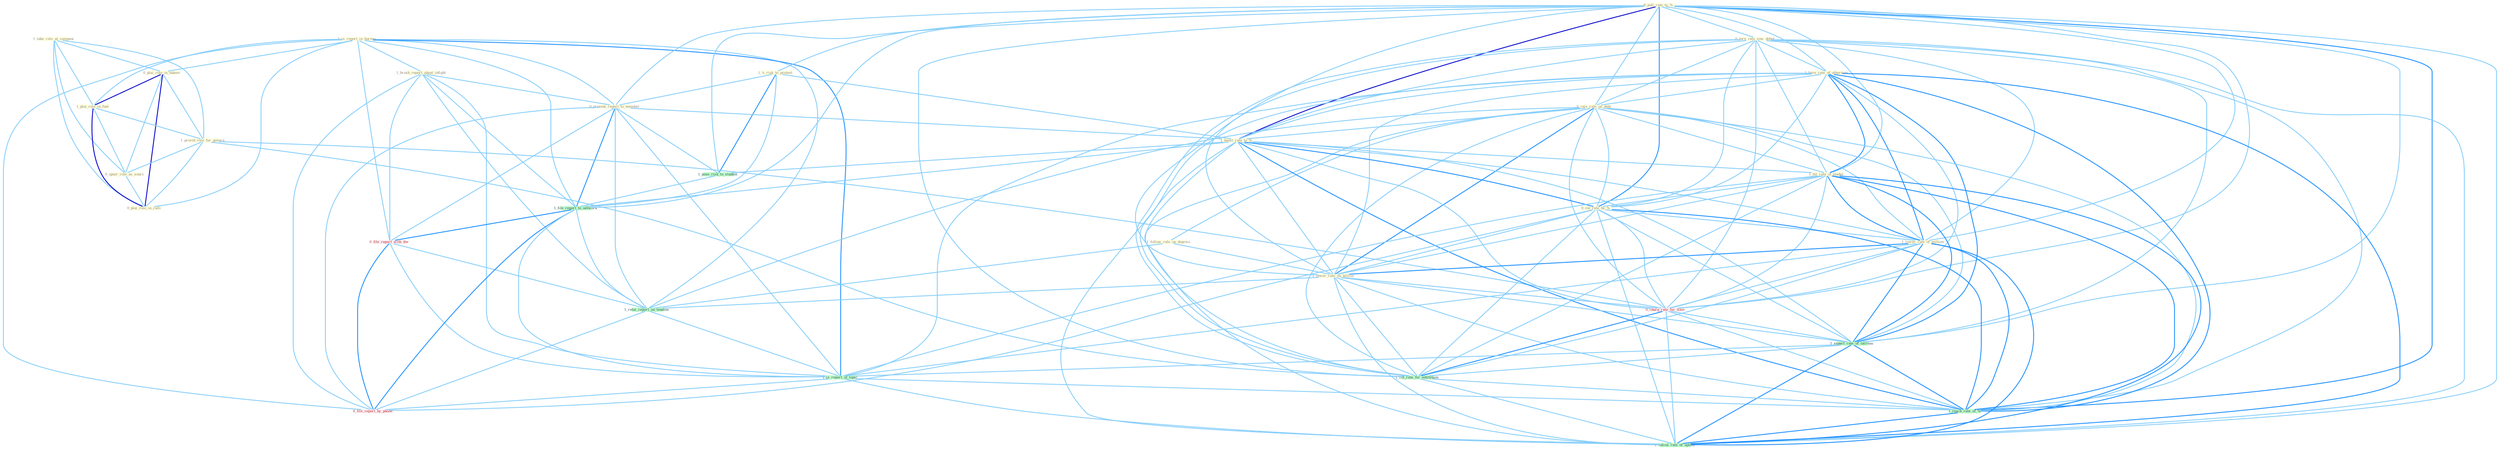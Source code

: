Graph G{ 
    node
    [shape=polygon,style=filled,width=.5,height=.06,color="#BDFCC9",fixedsize=true,fontsize=4,
    fontcolor="#2f4f4f"];
    {node
    [color="#ffffe0", fontcolor="#8b7d6b"] "1_is_report_in_bureau " "1_take_role_at_compani " "0_pull_rate_to_% " "1_'s_risk_to_protest " "1_brush_report_about_infight " "0_present_report_to_member " "0_turn_rate_sinc_debut " "0_plai_role_in_takeov " "1_plai_role_in_fuel " "1_provid_role_for_govern " "0_ignor_role_as_sourc " "1_have_rate_of_othernum " "0_rais_rate_on_debt " "1_boost_rate_to_% " "1_hit_rate_of_leader " "1_follow_rule_on_depreci " "0_cut_rate_by_% " "1_lower_rate_of_million " "0_plai_role_in_ralli " "1_lower_rate_on_billion "}
{node [color="#fff0f5", fontcolor="#b22222"] "0_file_report_with_the " "0_charg_rate_for_time " "0_file_report_by_phone "}
edge [color="#B0E2FF"];

	"1_is_report_in_bureau " -- "1_brush_report_about_infight " [w="1", color="#87cefa" ];
	"1_is_report_in_bureau " -- "0_present_report_to_member " [w="1", color="#87cefa" ];
	"1_is_report_in_bureau " -- "0_plai_role_in_takeov " [w="1", color="#87cefa" ];
	"1_is_report_in_bureau " -- "1_plai_role_in_fuel " [w="1", color="#87cefa" ];
	"1_is_report_in_bureau " -- "0_plai_role_in_ralli " [w="1", color="#87cefa" ];
	"1_is_report_in_bureau " -- "1_file_report_to_network " [w="1", color="#87cefa" ];
	"1_is_report_in_bureau " -- "0_file_report_with_the " [w="1", color="#87cefa" ];
	"1_is_report_in_bureau " -- "1_relai_report_on_tendenc " [w="1", color="#87cefa" ];
	"1_is_report_in_bureau " -- "1_is_report_of_topic " [w="2", color="#1e90ff" , len=0.8];
	"1_is_report_in_bureau " -- "0_file_report_by_phone " [w="1", color="#87cefa" ];
	"1_take_role_at_compani " -- "0_plai_role_in_takeov " [w="1", color="#87cefa" ];
	"1_take_role_at_compani " -- "1_plai_role_in_fuel " [w="1", color="#87cefa" ];
	"1_take_role_at_compani " -- "1_provid_role_for_govern " [w="1", color="#87cefa" ];
	"1_take_role_at_compani " -- "0_ignor_role_as_sourc " [w="1", color="#87cefa" ];
	"1_take_role_at_compani " -- "0_plai_role_in_ralli " [w="1", color="#87cefa" ];
	"0_pull_rate_to_% " -- "1_'s_risk_to_protest " [w="1", color="#87cefa" ];
	"0_pull_rate_to_% " -- "0_present_report_to_member " [w="1", color="#87cefa" ];
	"0_pull_rate_to_% " -- "0_turn_rate_sinc_debut " [w="1", color="#87cefa" ];
	"0_pull_rate_to_% " -- "1_have_rate_of_othernum " [w="1", color="#87cefa" ];
	"0_pull_rate_to_% " -- "0_rais_rate_on_debt " [w="1", color="#87cefa" ];
	"0_pull_rate_to_% " -- "1_boost_rate_to_% " [w="3", color="#0000cd" , len=0.6];
	"0_pull_rate_to_% " -- "1_hit_rate_of_leader " [w="1", color="#87cefa" ];
	"0_pull_rate_to_% " -- "0_cut_rate_by_% " [w="2", color="#1e90ff" , len=0.8];
	"0_pull_rate_to_% " -- "1_lower_rate_of_million " [w="1", color="#87cefa" ];
	"0_pull_rate_to_% " -- "1_lower_rate_on_billion " [w="1", color="#87cefa" ];
	"0_pull_rate_to_% " -- "1_pose_risk_to_student " [w="1", color="#87cefa" ];
	"0_pull_rate_to_% " -- "1_file_report_to_network " [w="1", color="#87cefa" ];
	"0_pull_rate_to_% " -- "0_charg_rate_for_time " [w="1", color="#87cefa" ];
	"0_pull_rate_to_% " -- "1_expect_rate_of_increas " [w="1", color="#87cefa" ];
	"0_pull_rate_to_% " -- "1_lift_rate_for_entitynam " [w="1", color="#87cefa" ];
	"0_pull_rate_to_% " -- "1_reach_rate_of_% " [w="2", color="#1e90ff" , len=0.8];
	"0_pull_rate_to_% " -- "1_calcul_rate_of_option " [w="1", color="#87cefa" ];
	"1_'s_risk_to_protest " -- "0_present_report_to_member " [w="1", color="#87cefa" ];
	"1_'s_risk_to_protest " -- "1_boost_rate_to_% " [w="1", color="#87cefa" ];
	"1_'s_risk_to_protest " -- "1_pose_risk_to_student " [w="2", color="#1e90ff" , len=0.8];
	"1_'s_risk_to_protest " -- "1_file_report_to_network " [w="1", color="#87cefa" ];
	"1_brush_report_about_infight " -- "0_present_report_to_member " [w="1", color="#87cefa" ];
	"1_brush_report_about_infight " -- "1_file_report_to_network " [w="1", color="#87cefa" ];
	"1_brush_report_about_infight " -- "0_file_report_with_the " [w="1", color="#87cefa" ];
	"1_brush_report_about_infight " -- "1_relai_report_on_tendenc " [w="1", color="#87cefa" ];
	"1_brush_report_about_infight " -- "1_is_report_of_topic " [w="1", color="#87cefa" ];
	"1_brush_report_about_infight " -- "0_file_report_by_phone " [w="1", color="#87cefa" ];
	"0_present_report_to_member " -- "1_boost_rate_to_% " [w="1", color="#87cefa" ];
	"0_present_report_to_member " -- "1_pose_risk_to_student " [w="1", color="#87cefa" ];
	"0_present_report_to_member " -- "1_file_report_to_network " [w="2", color="#1e90ff" , len=0.8];
	"0_present_report_to_member " -- "0_file_report_with_the " [w="1", color="#87cefa" ];
	"0_present_report_to_member " -- "1_relai_report_on_tendenc " [w="1", color="#87cefa" ];
	"0_present_report_to_member " -- "1_is_report_of_topic " [w="1", color="#87cefa" ];
	"0_present_report_to_member " -- "0_file_report_by_phone " [w="1", color="#87cefa" ];
	"0_turn_rate_sinc_debut " -- "1_have_rate_of_othernum " [w="1", color="#87cefa" ];
	"0_turn_rate_sinc_debut " -- "0_rais_rate_on_debt " [w="1", color="#87cefa" ];
	"0_turn_rate_sinc_debut " -- "1_boost_rate_to_% " [w="1", color="#87cefa" ];
	"0_turn_rate_sinc_debut " -- "1_hit_rate_of_leader " [w="1", color="#87cefa" ];
	"0_turn_rate_sinc_debut " -- "0_cut_rate_by_% " [w="1", color="#87cefa" ];
	"0_turn_rate_sinc_debut " -- "1_lower_rate_of_million " [w="1", color="#87cefa" ];
	"0_turn_rate_sinc_debut " -- "1_lower_rate_on_billion " [w="1", color="#87cefa" ];
	"0_turn_rate_sinc_debut " -- "0_charg_rate_for_time " [w="1", color="#87cefa" ];
	"0_turn_rate_sinc_debut " -- "1_expect_rate_of_increas " [w="1", color="#87cefa" ];
	"0_turn_rate_sinc_debut " -- "1_lift_rate_for_entitynam " [w="1", color="#87cefa" ];
	"0_turn_rate_sinc_debut " -- "1_reach_rate_of_% " [w="1", color="#87cefa" ];
	"0_turn_rate_sinc_debut " -- "1_calcul_rate_of_option " [w="1", color="#87cefa" ];
	"0_plai_role_in_takeov " -- "1_plai_role_in_fuel " [w="3", color="#0000cd" , len=0.6];
	"0_plai_role_in_takeov " -- "1_provid_role_for_govern " [w="1", color="#87cefa" ];
	"0_plai_role_in_takeov " -- "0_ignor_role_as_sourc " [w="1", color="#87cefa" ];
	"0_plai_role_in_takeov " -- "0_plai_role_in_ralli " [w="3", color="#0000cd" , len=0.6];
	"1_plai_role_in_fuel " -- "1_provid_role_for_govern " [w="1", color="#87cefa" ];
	"1_plai_role_in_fuel " -- "0_ignor_role_as_sourc " [w="1", color="#87cefa" ];
	"1_plai_role_in_fuel " -- "0_plai_role_in_ralli " [w="3", color="#0000cd" , len=0.6];
	"1_provid_role_for_govern " -- "0_ignor_role_as_sourc " [w="1", color="#87cefa" ];
	"1_provid_role_for_govern " -- "0_plai_role_in_ralli " [w="1", color="#87cefa" ];
	"1_provid_role_for_govern " -- "0_charg_rate_for_time " [w="1", color="#87cefa" ];
	"1_provid_role_for_govern " -- "1_lift_rate_for_entitynam " [w="1", color="#87cefa" ];
	"0_ignor_role_as_sourc " -- "0_plai_role_in_ralli " [w="1", color="#87cefa" ];
	"1_have_rate_of_othernum " -- "0_rais_rate_on_debt " [w="1", color="#87cefa" ];
	"1_have_rate_of_othernum " -- "1_boost_rate_to_% " [w="1", color="#87cefa" ];
	"1_have_rate_of_othernum " -- "1_hit_rate_of_leader " [w="2", color="#1e90ff" , len=0.8];
	"1_have_rate_of_othernum " -- "0_cut_rate_by_% " [w="1", color="#87cefa" ];
	"1_have_rate_of_othernum " -- "1_lower_rate_of_million " [w="2", color="#1e90ff" , len=0.8];
	"1_have_rate_of_othernum " -- "1_lower_rate_on_billion " [w="1", color="#87cefa" ];
	"1_have_rate_of_othernum " -- "0_charg_rate_for_time " [w="1", color="#87cefa" ];
	"1_have_rate_of_othernum " -- "1_expect_rate_of_increas " [w="2", color="#1e90ff" , len=0.8];
	"1_have_rate_of_othernum " -- "1_lift_rate_for_entitynam " [w="1", color="#87cefa" ];
	"1_have_rate_of_othernum " -- "1_is_report_of_topic " [w="1", color="#87cefa" ];
	"1_have_rate_of_othernum " -- "1_reach_rate_of_% " [w="2", color="#1e90ff" , len=0.8];
	"1_have_rate_of_othernum " -- "1_calcul_rate_of_option " [w="2", color="#1e90ff" , len=0.8];
	"0_rais_rate_on_debt " -- "1_boost_rate_to_% " [w="1", color="#87cefa" ];
	"0_rais_rate_on_debt " -- "1_hit_rate_of_leader " [w="1", color="#87cefa" ];
	"0_rais_rate_on_debt " -- "1_follow_rule_on_depreci " [w="1", color="#87cefa" ];
	"0_rais_rate_on_debt " -- "0_cut_rate_by_% " [w="1", color="#87cefa" ];
	"0_rais_rate_on_debt " -- "1_lower_rate_of_million " [w="1", color="#87cefa" ];
	"0_rais_rate_on_debt " -- "1_lower_rate_on_billion " [w="2", color="#1e90ff" , len=0.8];
	"0_rais_rate_on_debt " -- "0_charg_rate_for_time " [w="1", color="#87cefa" ];
	"0_rais_rate_on_debt " -- "1_expect_rate_of_increas " [w="1", color="#87cefa" ];
	"0_rais_rate_on_debt " -- "1_relai_report_on_tendenc " [w="1", color="#87cefa" ];
	"0_rais_rate_on_debt " -- "1_lift_rate_for_entitynam " [w="1", color="#87cefa" ];
	"0_rais_rate_on_debt " -- "1_reach_rate_of_% " [w="1", color="#87cefa" ];
	"0_rais_rate_on_debt " -- "1_calcul_rate_of_option " [w="1", color="#87cefa" ];
	"1_boost_rate_to_% " -- "1_hit_rate_of_leader " [w="1", color="#87cefa" ];
	"1_boost_rate_to_% " -- "0_cut_rate_by_% " [w="2", color="#1e90ff" , len=0.8];
	"1_boost_rate_to_% " -- "1_lower_rate_of_million " [w="1", color="#87cefa" ];
	"1_boost_rate_to_% " -- "1_lower_rate_on_billion " [w="1", color="#87cefa" ];
	"1_boost_rate_to_% " -- "1_pose_risk_to_student " [w="1", color="#87cefa" ];
	"1_boost_rate_to_% " -- "1_file_report_to_network " [w="1", color="#87cefa" ];
	"1_boost_rate_to_% " -- "0_charg_rate_for_time " [w="1", color="#87cefa" ];
	"1_boost_rate_to_% " -- "1_expect_rate_of_increas " [w="1", color="#87cefa" ];
	"1_boost_rate_to_% " -- "1_lift_rate_for_entitynam " [w="1", color="#87cefa" ];
	"1_boost_rate_to_% " -- "1_reach_rate_of_% " [w="2", color="#1e90ff" , len=0.8];
	"1_boost_rate_to_% " -- "1_calcul_rate_of_option " [w="1", color="#87cefa" ];
	"1_hit_rate_of_leader " -- "0_cut_rate_by_% " [w="1", color="#87cefa" ];
	"1_hit_rate_of_leader " -- "1_lower_rate_of_million " [w="2", color="#1e90ff" , len=0.8];
	"1_hit_rate_of_leader " -- "1_lower_rate_on_billion " [w="1", color="#87cefa" ];
	"1_hit_rate_of_leader " -- "0_charg_rate_for_time " [w="1", color="#87cefa" ];
	"1_hit_rate_of_leader " -- "1_expect_rate_of_increas " [w="2", color="#1e90ff" , len=0.8];
	"1_hit_rate_of_leader " -- "1_lift_rate_for_entitynam " [w="1", color="#87cefa" ];
	"1_hit_rate_of_leader " -- "1_is_report_of_topic " [w="1", color="#87cefa" ];
	"1_hit_rate_of_leader " -- "1_reach_rate_of_% " [w="2", color="#1e90ff" , len=0.8];
	"1_hit_rate_of_leader " -- "1_calcul_rate_of_option " [w="2", color="#1e90ff" , len=0.8];
	"1_follow_rule_on_depreci " -- "1_lower_rate_on_billion " [w="1", color="#87cefa" ];
	"1_follow_rule_on_depreci " -- "1_relai_report_on_tendenc " [w="1", color="#87cefa" ];
	"0_cut_rate_by_% " -- "1_lower_rate_of_million " [w="1", color="#87cefa" ];
	"0_cut_rate_by_% " -- "1_lower_rate_on_billion " [w="1", color="#87cefa" ];
	"0_cut_rate_by_% " -- "0_charg_rate_for_time " [w="1", color="#87cefa" ];
	"0_cut_rate_by_% " -- "1_expect_rate_of_increas " [w="1", color="#87cefa" ];
	"0_cut_rate_by_% " -- "1_lift_rate_for_entitynam " [w="1", color="#87cefa" ];
	"0_cut_rate_by_% " -- "1_reach_rate_of_% " [w="2", color="#1e90ff" , len=0.8];
	"0_cut_rate_by_% " -- "0_file_report_by_phone " [w="1", color="#87cefa" ];
	"0_cut_rate_by_% " -- "1_calcul_rate_of_option " [w="1", color="#87cefa" ];
	"1_lower_rate_of_million " -- "1_lower_rate_on_billion " [w="2", color="#1e90ff" , len=0.8];
	"1_lower_rate_of_million " -- "0_charg_rate_for_time " [w="1", color="#87cefa" ];
	"1_lower_rate_of_million " -- "1_expect_rate_of_increas " [w="2", color="#1e90ff" , len=0.8];
	"1_lower_rate_of_million " -- "1_lift_rate_for_entitynam " [w="1", color="#87cefa" ];
	"1_lower_rate_of_million " -- "1_is_report_of_topic " [w="1", color="#87cefa" ];
	"1_lower_rate_of_million " -- "1_reach_rate_of_% " [w="2", color="#1e90ff" , len=0.8];
	"1_lower_rate_of_million " -- "1_calcul_rate_of_option " [w="2", color="#1e90ff" , len=0.8];
	"1_lower_rate_on_billion " -- "0_charg_rate_for_time " [w="1", color="#87cefa" ];
	"1_lower_rate_on_billion " -- "1_expect_rate_of_increas " [w="1", color="#87cefa" ];
	"1_lower_rate_on_billion " -- "1_relai_report_on_tendenc " [w="1", color="#87cefa" ];
	"1_lower_rate_on_billion " -- "1_lift_rate_for_entitynam " [w="1", color="#87cefa" ];
	"1_lower_rate_on_billion " -- "1_reach_rate_of_% " [w="1", color="#87cefa" ];
	"1_lower_rate_on_billion " -- "1_calcul_rate_of_option " [w="1", color="#87cefa" ];
	"1_pose_risk_to_student " -- "1_file_report_to_network " [w="1", color="#87cefa" ];
	"1_file_report_to_network " -- "0_file_report_with_the " [w="2", color="#1e90ff" , len=0.8];
	"1_file_report_to_network " -- "1_relai_report_on_tendenc " [w="1", color="#87cefa" ];
	"1_file_report_to_network " -- "1_is_report_of_topic " [w="1", color="#87cefa" ];
	"1_file_report_to_network " -- "0_file_report_by_phone " [w="2", color="#1e90ff" , len=0.8];
	"0_file_report_with_the " -- "1_relai_report_on_tendenc " [w="1", color="#87cefa" ];
	"0_file_report_with_the " -- "1_is_report_of_topic " [w="1", color="#87cefa" ];
	"0_file_report_with_the " -- "0_file_report_by_phone " [w="2", color="#1e90ff" , len=0.8];
	"0_charg_rate_for_time " -- "1_expect_rate_of_increas " [w="1", color="#87cefa" ];
	"0_charg_rate_for_time " -- "1_lift_rate_for_entitynam " [w="2", color="#1e90ff" , len=0.8];
	"0_charg_rate_for_time " -- "1_reach_rate_of_% " [w="1", color="#87cefa" ];
	"0_charg_rate_for_time " -- "1_calcul_rate_of_option " [w="1", color="#87cefa" ];
	"1_expect_rate_of_increas " -- "1_lift_rate_for_entitynam " [w="1", color="#87cefa" ];
	"1_expect_rate_of_increas " -- "1_is_report_of_topic " [w="1", color="#87cefa" ];
	"1_expect_rate_of_increas " -- "1_reach_rate_of_% " [w="2", color="#1e90ff" , len=0.8];
	"1_expect_rate_of_increas " -- "1_calcul_rate_of_option " [w="2", color="#1e90ff" , len=0.8];
	"1_relai_report_on_tendenc " -- "1_is_report_of_topic " [w="1", color="#87cefa" ];
	"1_relai_report_on_tendenc " -- "0_file_report_by_phone " [w="1", color="#87cefa" ];
	"1_lift_rate_for_entitynam " -- "1_reach_rate_of_% " [w="1", color="#87cefa" ];
	"1_lift_rate_for_entitynam " -- "1_calcul_rate_of_option " [w="1", color="#87cefa" ];
	"1_is_report_of_topic " -- "1_reach_rate_of_% " [w="1", color="#87cefa" ];
	"1_is_report_of_topic " -- "0_file_report_by_phone " [w="1", color="#87cefa" ];
	"1_is_report_of_topic " -- "1_calcul_rate_of_option " [w="1", color="#87cefa" ];
	"1_reach_rate_of_% " -- "1_calcul_rate_of_option " [w="2", color="#1e90ff" , len=0.8];
}